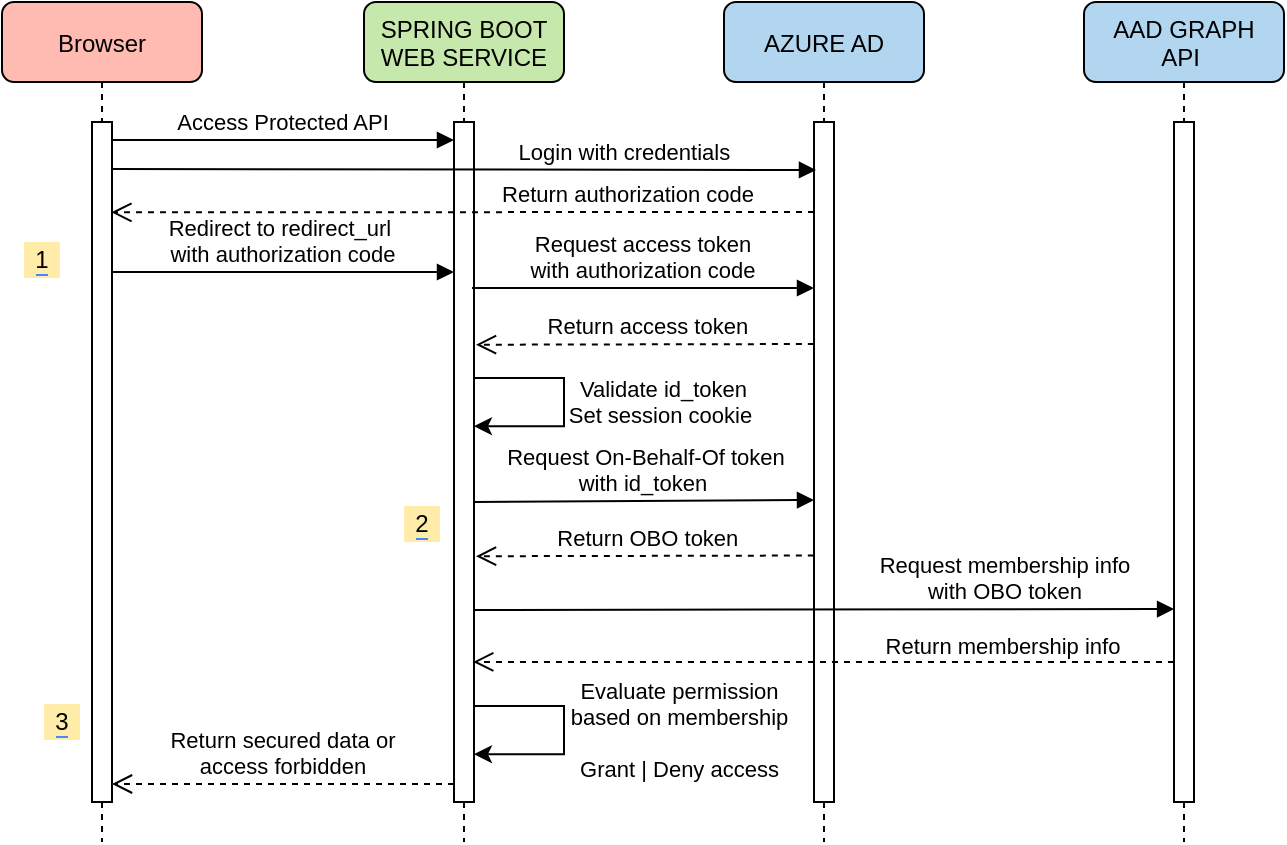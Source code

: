 <mxfile version="13.6.2" type="device"><diagram id="kgpKYQtTHZ0yAKxKKP6v" name="Page-1"><mxGraphModel dx="793" dy="461" grid="1" gridSize="10" guides="1" tooltips="1" connect="1" arrows="1" fold="1" page="1" pageScale="1" pageWidth="850" pageHeight="1100" math="0" shadow="0"><root><mxCell id="0"/><mxCell id="1" parent="0"/><mxCell id="3nuBFxr9cyL0pnOWT2aG-1" value="Browser" style="shape=umlLifeline;perimeter=lifelinePerimeter;container=1;collapsible=0;recursiveResize=0;rounded=1;shadow=0;strokeWidth=1;fillColor=#FFBBB1;" parent="1" vertex="1"><mxGeometry x="139" y="80" width="100" height="420" as="geometry"/></mxCell><mxCell id="3nuBFxr9cyL0pnOWT2aG-2" value="" style="points=[];perimeter=orthogonalPerimeter;rounded=0;shadow=0;strokeWidth=1;" parent="3nuBFxr9cyL0pnOWT2aG-1" vertex="1"><mxGeometry x="45" y="60" width="10" height="340" as="geometry"/></mxCell><mxCell id="3nuBFxr9cyL0pnOWT2aG-5" value="SPRING BOOT&#10;WEB SERVICE" style="shape=umlLifeline;perimeter=lifelinePerimeter;container=1;collapsible=0;recursiveResize=0;rounded=1;shadow=0;strokeWidth=1;fillColor=#C7E8AC;" parent="1" vertex="1"><mxGeometry x="320" y="80" width="100" height="420" as="geometry"/></mxCell><mxCell id="3nuBFxr9cyL0pnOWT2aG-6" value="" style="points=[];perimeter=orthogonalPerimeter;rounded=0;shadow=0;strokeWidth=1;" parent="3nuBFxr9cyL0pnOWT2aG-5" vertex="1"><mxGeometry x="45" y="60" width="10" height="340" as="geometry"/></mxCell><mxCell id="o5tUvNKxY8nh53MyDNSe-14" style="edgeStyle=orthogonalEdgeStyle;rounded=0;orthogonalLoop=1;jettySize=auto;html=1;entryX=1;entryY=0.479;entryDx=0;entryDy=0;entryPerimeter=0;" parent="3nuBFxr9cyL0pnOWT2aG-5" edge="1"><mxGeometry relative="1" as="geometry"><mxPoint x="55" y="212.12" as="targetPoint"/><mxPoint x="55" y="188" as="sourcePoint"/><Array as="points"><mxPoint x="100" y="188"/><mxPoint x="100" y="212"/></Array></mxGeometry></mxCell><mxCell id="o5tUvNKxY8nh53MyDNSe-17" value="Validate id_token&#10;Set session cookie " style="edgeLabel;align=center;verticalAlign=middle;resizable=0;points=[];fontSize=11;" parent="o5tUvNKxY8nh53MyDNSe-14" vertex="1" connectable="0"><mxGeometry x="-0.694" relative="1" as="geometry"><mxPoint x="77" y="11" as="offset"/></mxGeometry></mxCell><mxCell id="3nuBFxr9cyL0pnOWT2aG-7" value="Return secured data or&#10;access forbidden" style="verticalAlign=bottom;endArrow=open;dashed=1;endSize=8;exitX=0;exitY=0.95;shadow=0;strokeWidth=1;" parent="1" edge="1"><mxGeometry relative="1" as="geometry"><mxPoint x="194" y="471.0" as="targetPoint"/><mxPoint x="365" y="471.0" as="sourcePoint"/></mxGeometry></mxCell><mxCell id="3nuBFxr9cyL0pnOWT2aG-8" value="Access Protected API " style="verticalAlign=bottom;endArrow=block;entryX=0;entryY=0;shadow=0;strokeWidth=1;" parent="1" edge="1"><mxGeometry relative="1" as="geometry"><mxPoint x="194" y="149" as="sourcePoint"/><mxPoint x="365" y="149.0" as="targetPoint"/></mxGeometry></mxCell><mxCell id="o5tUvNKxY8nh53MyDNSe-2" value="AZURE AD " style="shape=umlLifeline;perimeter=lifelinePerimeter;container=1;collapsible=0;recursiveResize=0;rounded=1;shadow=0;strokeWidth=1;fillColor=#B2D6EF;" parent="1" vertex="1"><mxGeometry x="500" y="80" width="100" height="420" as="geometry"/></mxCell><mxCell id="o5tUvNKxY8nh53MyDNSe-3" value="" style="points=[];perimeter=orthogonalPerimeter;rounded=0;shadow=0;strokeWidth=1;" parent="o5tUvNKxY8nh53MyDNSe-2" vertex="1"><mxGeometry x="45" y="60" width="10" height="340" as="geometry"/></mxCell><mxCell id="o5tUvNKxY8nh53MyDNSe-4" value="AAD GRAPH &#10;API " style="shape=umlLifeline;perimeter=lifelinePerimeter;container=1;collapsible=0;recursiveResize=0;rounded=1;shadow=0;strokeWidth=1;fillColor=#B2D6EF;" parent="1" vertex="1"><mxGeometry x="680" y="80" width="100" height="420" as="geometry"/></mxCell><mxCell id="o5tUvNKxY8nh53MyDNSe-5" value="" style="points=[];perimeter=orthogonalPerimeter;rounded=0;shadow=0;strokeWidth=1;" parent="o5tUvNKxY8nh53MyDNSe-4" vertex="1"><mxGeometry x="45" y="60" width="10" height="340" as="geometry"/></mxCell><mxCell id="o5tUvNKxY8nh53MyDNSe-7" value="&lt;span style=&quot;background-color: rgb(255 , 236 , 169)&quot;&gt;1&lt;/span&gt;" style="rounded=0;whiteSpace=wrap;html=1;labelBackgroundColor=#4A86FF;fillColor=#FFECA9;strokeColor=none;" parent="1" vertex="1"><mxGeometry x="150" y="200" width="18" height="18" as="geometry"/></mxCell><mxCell id="o5tUvNKxY8nh53MyDNSe-8" value="Login with credentials " style="verticalAlign=bottom;endArrow=block;shadow=0;strokeWidth=1;exitX=0.969;exitY=0.084;exitDx=0;exitDy=0;exitPerimeter=0;" parent="1" edge="1"><mxGeometry x="0.455" relative="1" as="geometry"><mxPoint x="193.69" y="163.56" as="sourcePoint"/><mxPoint x="546" y="164" as="targetPoint"/><mxPoint as="offset"/></mxGeometry></mxCell><mxCell id="o5tUvNKxY8nh53MyDNSe-11" value="Request On-Behalf-Of token &#10;with id_token " style="verticalAlign=bottom;endArrow=block;shadow=0;strokeWidth=1;entryX=-0.046;entryY=0.546;entryDx=0;entryDy=0;entryPerimeter=0;fontSize=11;spacingLeft=0;spacingBottom=0;spacingRight=18;" parent="1" edge="1"><mxGeometry x="0.118" relative="1" as="geometry"><mxPoint x="375" y="330" as="sourcePoint"/><mxPoint x="545" y="329" as="targetPoint"/><mxPoint as="offset"/></mxGeometry></mxCell><mxCell id="o5tUvNKxY8nh53MyDNSe-16" value="Return OBO token" style="verticalAlign=bottom;endArrow=open;dashed=1;endSize=8;shadow=0;strokeWidth=1;entryX=0.994;entryY=0.629;entryDx=0;entryDy=0;entryPerimeter=0;exitX=-0.007;exitY=0.617;exitDx=0;exitDy=0;exitPerimeter=0;spacingRight=-4;" parent="1" edge="1"><mxGeometry x="0.005" relative="1" as="geometry"><mxPoint x="376" y="357.12" as="targetPoint"/><mxPoint x="544.93" y="356.76" as="sourcePoint"/><mxPoint as="offset"/></mxGeometry></mxCell><mxCell id="o5tUvNKxY8nh53MyDNSe-18" value="Request membership info&#10;with OBO token" style="verticalAlign=bottom;endArrow=block;shadow=0;strokeWidth=1;entryX=0.005;entryY=0.784;entryDx=0;entryDy=0;entryPerimeter=0;fontSize=11;spacingLeft=19;spacingBottom=0;spacingRight=18;" parent="1" edge="1"><mxGeometry x="0.514" relative="1" as="geometry"><mxPoint x="375" y="384" as="sourcePoint"/><mxPoint x="725.05" y="383.52" as="targetPoint"/><mxPoint as="offset"/></mxGeometry></mxCell><mxCell id="o5tUvNKxY8nh53MyDNSe-19" value="Return membership info" style="verticalAlign=bottom;endArrow=open;dashed=1;endSize=8;shadow=0;strokeWidth=1;entryX=0.96;entryY=0.753;entryDx=0;entryDy=0;entryPerimeter=0;exitX=-0.007;exitY=0.617;exitDx=0;exitDy=0;exitPerimeter=0;spacingRight=1;spacingLeft=0;" parent="1" edge="1"><mxGeometry x="-0.515" y="1" relative="1" as="geometry"><mxPoint x="374.6" y="409.96" as="targetPoint"/><mxPoint x="725" y="410" as="sourcePoint"/><mxPoint as="offset"/></mxGeometry></mxCell><mxCell id="o5tUvNKxY8nh53MyDNSe-20" style="edgeStyle=orthogonalEdgeStyle;rounded=0;orthogonalLoop=1;jettySize=auto;html=1;entryX=1;entryY=0.479;entryDx=0;entryDy=0;entryPerimeter=0;" parent="1" edge="1"><mxGeometry relative="1" as="geometry"><mxPoint x="375" y="456.12" as="targetPoint"/><mxPoint x="375" y="432.0" as="sourcePoint"/><Array as="points"><mxPoint x="420" y="432"/><mxPoint x="420" y="456"/></Array></mxGeometry></mxCell><mxCell id="o5tUvNKxY8nh53MyDNSe-21" value="Evaluate permission &#10;based on membership&#10;  &#10;Grant | Deny access" style="edgeLabel;align=center;verticalAlign=middle;resizable=0;points=[];fontSize=11;spacingRight=0;spacingLeft=16;" parent="o5tUvNKxY8nh53MyDNSe-20" vertex="1" connectable="0"><mxGeometry x="-0.694" relative="1" as="geometry"><mxPoint x="77" y="11" as="offset"/></mxGeometry></mxCell><mxCell id="o5tUvNKxY8nh53MyDNSe-22" value="&lt;span style=&quot;background-color: rgb(255 , 236 , 169)&quot;&gt;2&lt;/span&gt;" style="rounded=0;whiteSpace=wrap;html=1;labelBackgroundColor=#4A86FF;fillColor=#FFECA9;strokeColor=none;" parent="1" vertex="1"><mxGeometry x="340" y="332" width="18" height="18" as="geometry"/></mxCell><mxCell id="o5tUvNKxY8nh53MyDNSe-24" value="&lt;span style=&quot;background-color: rgb(255 , 236 , 169)&quot;&gt;3&lt;/span&gt;" style="rounded=0;whiteSpace=wrap;html=1;labelBackgroundColor=#4A86FF;fillColor=#FFECA9;strokeColor=none;" parent="1" vertex="1"><mxGeometry x="160" y="431" width="18" height="18" as="geometry"/></mxCell><mxCell id="tJP6bS9B5hXS_ld_FEM6-2" value="Request access token &#10;with authorization code" style="verticalAlign=bottom;endArrow=block;entryX=0;entryY=0;shadow=0;strokeWidth=1;" parent="1" edge="1"><mxGeometry relative="1" as="geometry"><mxPoint x="374" y="223.0" as="sourcePoint"/><mxPoint x="545" y="223.0" as="targetPoint"/></mxGeometry></mxCell><mxCell id="tJP6bS9B5hXS_ld_FEM6-3" value="Return authorization code" style="verticalAlign=bottom;endArrow=open;dashed=1;endSize=8;shadow=0;strokeWidth=1;exitX=-0.007;exitY=0.617;exitDx=0;exitDy=0;exitPerimeter=0;spacingRight=-4;entryX=0.969;entryY=0.171;entryDx=0;entryDy=0;entryPerimeter=0;" parent="1" edge="1"><mxGeometry x="-0.459" relative="1" as="geometry"><mxPoint x="193.69" y="185.14" as="targetPoint"/><mxPoint x="545" y="185" as="sourcePoint"/><mxPoint as="offset"/></mxGeometry></mxCell><mxCell id="tJP6bS9B5hXS_ld_FEM6-4" value="Redirect to redirect_url &#10;with authorization code" style="verticalAlign=bottom;endArrow=block;entryX=0;entryY=0;shadow=0;strokeWidth=1;" parent="1" edge="1"><mxGeometry relative="1" as="geometry"><mxPoint x="194" y="215" as="sourcePoint"/><mxPoint x="365" y="215.0" as="targetPoint"/></mxGeometry></mxCell><mxCell id="tJP6bS9B5hXS_ld_FEM6-5" value="Return access token" style="verticalAlign=bottom;endArrow=open;dashed=1;endSize=8;shadow=0;strokeWidth=1;entryX=0.994;entryY=0.629;entryDx=0;entryDy=0;entryPerimeter=0;exitX=-0.007;exitY=0.617;exitDx=0;exitDy=0;exitPerimeter=0;spacingRight=-4;" parent="1" edge="1"><mxGeometry x="0.005" relative="1" as="geometry"><mxPoint x="376" y="251.36" as="targetPoint"/><mxPoint x="544.93" y="251.0" as="sourcePoint"/><mxPoint as="offset"/></mxGeometry></mxCell></root></mxGraphModel></diagram></mxfile>